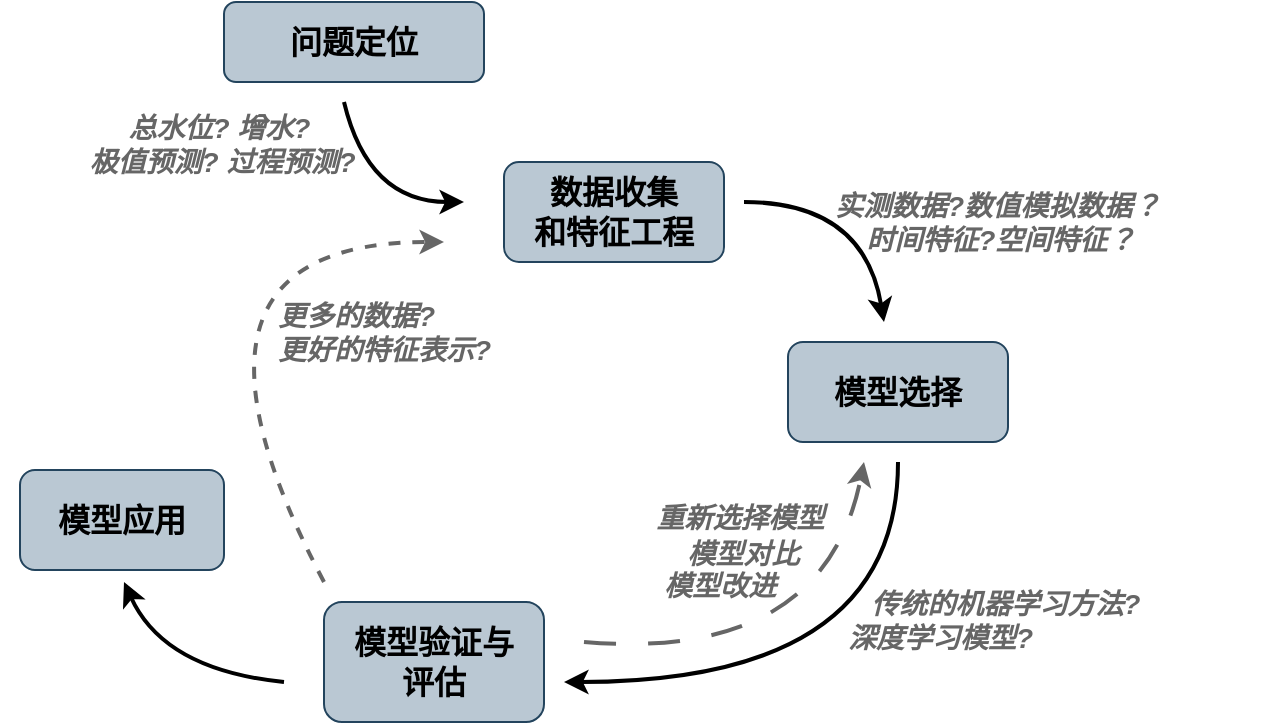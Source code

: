 <mxfile version="24.2.7" type="github">
  <diagram name="第 1 页" id="3svByG2aPvppk6w5p1OH">
    <mxGraphModel dx="-1687" dy="420" grid="1" gridSize="10" guides="1" tooltips="1" connect="1" arrows="1" fold="1" page="1" pageScale="1" pageWidth="827" pageHeight="1169" math="0" shadow="0">
      <root>
        <mxCell id="0" />
        <mxCell id="1" parent="0" />
        <mxCell id="7o5RjZz1W28GRW-e-sWS-1" value="&lt;p style=&quot;margin-top: 0pt; margin-bottom: 0pt; margin-left: 0in; direction: ltr; unicode-bidi: embed; word-break: normal;&quot;&gt;&lt;b&gt;&lt;font style=&quot;font-size: 16px;&quot;&gt;问题定位&lt;/font&gt;&lt;/b&gt;&lt;/p&gt;" style="rounded=1;whiteSpace=wrap;html=1;fontFamily=Helvetica;fillColor=#bac8d3;strokeColor=#23445d;" vertex="1" parent="1">
          <mxGeometry x="2752" y="370" width="130" height="40" as="geometry" />
        </mxCell>
        <mxCell id="7o5RjZz1W28GRW-e-sWS-2" value="&lt;p style=&quot;margin-top: 0pt; margin-bottom: 0pt; margin-left: 0in; direction: ltr; unicode-bidi: embed; word-break: normal; font-size: 16px;&quot;&gt;&lt;font style=&quot;font-size: 16px;&quot;&gt;&lt;b style=&quot;&quot;&gt;数据收集&lt;/b&gt;&lt;/font&gt;&lt;/p&gt;&lt;p style=&quot;margin-top: 0pt; margin-bottom: 0pt; margin-left: 0in; direction: ltr; unicode-bidi: embed; word-break: normal; font-size: 16px;&quot;&gt;&lt;font style=&quot;font-size: 16px;&quot;&gt;&lt;b style=&quot;&quot;&gt;和特征工程&lt;/b&gt;&lt;/font&gt;&lt;/p&gt;" style="rounded=1;whiteSpace=wrap;html=1;fontFamily=Helvetica;fillColor=#bac8d3;strokeColor=#23445d;" vertex="1" parent="1">
          <mxGeometry x="2892" y="450" width="110" height="50" as="geometry" />
        </mxCell>
        <mxCell id="7o5RjZz1W28GRW-e-sWS-3" value="&lt;p style=&quot;margin-top: 0pt; margin-bottom: 0pt; margin-left: 0in; direction: ltr; unicode-bidi: embed; word-break: normal;&quot;&gt;&lt;font size=&quot;1&quot;&gt;&lt;b style=&quot;font-size: 16px;&quot;&gt;模型选择&lt;/b&gt;&lt;/font&gt;&lt;/p&gt;" style="rounded=1;whiteSpace=wrap;html=1;fontFamily=Helvetica;fillColor=#bac8d3;strokeColor=#23445d;" vertex="1" parent="1">
          <mxGeometry x="3034" y="540" width="110" height="50" as="geometry" />
        </mxCell>
        <mxCell id="7o5RjZz1W28GRW-e-sWS-4" value="&lt;p style=&quot;margin-top: 0pt; margin-bottom: 0pt; margin-left: 0in; direction: ltr; unicode-bidi: embed; word-break: normal;&quot;&gt;&lt;font size=&quot;1&quot;&gt;&lt;b style=&quot;font-size: 16px;&quot;&gt;模型验证与&lt;/b&gt;&lt;/font&gt;&lt;/p&gt;&lt;p style=&quot;margin-top: 0pt; margin-bottom: 0pt; margin-left: 0in; direction: ltr; unicode-bidi: embed; word-break: normal;&quot;&gt;&lt;font size=&quot;1&quot;&gt;&lt;b style=&quot;font-size: 16px;&quot;&gt;评估&lt;/b&gt;&lt;/font&gt;&lt;/p&gt;" style="rounded=1;whiteSpace=wrap;html=1;align=center;fontFamily=Helvetica;fillColor=#bac8d3;strokeColor=#23445d;" vertex="1" parent="1">
          <mxGeometry x="2802" y="670" width="110" height="60" as="geometry" />
        </mxCell>
        <mxCell id="7o5RjZz1W28GRW-e-sWS-5" value="&lt;p style=&quot;margin-top: 0pt; margin-bottom: 0pt; margin-left: 0in; direction: ltr; unicode-bidi: embed; word-break: normal;&quot;&gt;&lt;b&gt;&lt;font style=&quot;font-size: 16px;&quot;&gt;模型应用&lt;/font&gt;&lt;/b&gt;&lt;/p&gt;" style="rounded=1;whiteSpace=wrap;html=1;align=center;fontFamily=Helvetica;fillColor=#bac8d3;strokeColor=#23445d;" vertex="1" parent="1">
          <mxGeometry x="2650" y="604" width="102" height="50" as="geometry" />
        </mxCell>
        <mxCell id="7o5RjZz1W28GRW-e-sWS-6" value="" style="endArrow=classic;html=1;exitX=0.5;exitY=1;exitDx=0;exitDy=0;strokeColor=default;curved=1;strokeWidth=2;" edge="1" parent="1">
          <mxGeometry width="50" height="50" relative="1" as="geometry">
            <mxPoint x="2812" y="420" as="sourcePoint" />
            <mxPoint x="2872" y="470" as="targetPoint" />
            <Array as="points">
              <mxPoint x="2824" y="470" />
            </Array>
          </mxGeometry>
        </mxCell>
        <mxCell id="7o5RjZz1W28GRW-e-sWS-7" value="" style="endArrow=classic;html=1;exitX=0.5;exitY=1;exitDx=0;exitDy=0;strokeColor=default;curved=1;strokeWidth=2;" edge="1" parent="1">
          <mxGeometry width="50" height="50" relative="1" as="geometry">
            <mxPoint x="3012" y="470" as="sourcePoint" />
            <mxPoint x="3082" y="530" as="targetPoint" />
            <Array as="points">
              <mxPoint x="3072" y="470" />
            </Array>
          </mxGeometry>
        </mxCell>
        <mxCell id="7o5RjZz1W28GRW-e-sWS-8" value="" style="endArrow=classic;html=1;exitX=0.5;exitY=1;exitDx=0;exitDy=0;curved=1;strokeWidth=2;" edge="1" parent="1">
          <mxGeometry width="50" height="50" relative="1" as="geometry">
            <mxPoint x="3089" y="600" as="sourcePoint" />
            <mxPoint x="2922" y="710" as="targetPoint" />
            <Array as="points">
              <mxPoint x="3089" y="710" />
            </Array>
          </mxGeometry>
        </mxCell>
        <mxCell id="7o5RjZz1W28GRW-e-sWS-9" value="&lt;font style=&quot;font-size: 14px;&quot;&gt;&lt;b&gt;&amp;nbsp; &amp;nbsp; &lt;span style=&quot;white-space: pre;&quot;&gt;&#x9;&lt;/span&gt;&lt;span style=&quot;white-space: pre;&quot;&gt;&#x9;&lt;/span&gt;总水位? 增水?&lt;br style=&quot;&quot;&gt;&amp;nbsp; &amp;nbsp; &amp;nbsp; &amp;nbsp; &amp;nbsp; &amp;nbsp;极值预测? 过程预测? &lt;br style=&quot;&quot;&gt;&amp;nbsp; &amp;nbsp; &amp;nbsp; &amp;nbsp; &amp;nbsp; &amp;nbsp; &amp;nbsp;&lt;/b&gt;&lt;/font&gt;" style="text;html=1;strokeColor=none;fillColor=none;align=left;verticalAlign=middle;whiteSpace=wrap;rounded=0;fontFamily=Helvetica;fontStyle=2;fontColor=#666666;fontSize=12;" vertex="1" parent="1">
          <mxGeometry x="2640" y="430" width="230" height="40" as="geometry" />
        </mxCell>
        <mxCell id="7o5RjZz1W28GRW-e-sWS-10" value="" style="endArrow=classic;html=1;curved=1;dashed=1;dashPattern=8 8;strokeWidth=2;strokeColor=#666666;" edge="1" parent="1">
          <mxGeometry width="50" height="50" relative="1" as="geometry">
            <mxPoint x="2932" y="690" as="sourcePoint" />
            <mxPoint x="3072" y="600" as="targetPoint" />
            <Array as="points">
              <mxPoint x="3052" y="700" />
            </Array>
          </mxGeometry>
        </mxCell>
        <mxCell id="7o5RjZz1W28GRW-e-sWS-11" value="&lt;font style=&quot;font-size: 14px;&quot; face=&quot;Helvetica&quot;&gt;&lt;b&gt;更多的数据?&amp;nbsp;&lt;br&gt;更好的特征表示?&lt;/b&gt;&lt;br&gt;&lt;/font&gt;" style="text;html=1;strokeColor=none;fillColor=none;align=left;verticalAlign=middle;whiteSpace=wrap;rounded=0;fontFamily=Times New Roman;fontStyle=2;fontColor=#666666;" vertex="1" parent="1">
          <mxGeometry x="2777" y="510" width="173" height="50" as="geometry" />
        </mxCell>
        <mxCell id="7o5RjZz1W28GRW-e-sWS-12" value="&lt;div style=&quot;font-size: 14px;&quot;&gt;&lt;span style=&quot;font-family: Helvetica; background-color: initial;&quot;&gt;&lt;b style=&quot;&quot;&gt;&lt;font style=&quot;font-size: 14px;&quot;&gt;&amp;nbsp; &amp;nbsp; &amp;nbsp; &amp;nbsp; &amp;nbsp; &amp;nbsp; &amp;nbsp; &amp;nbsp; &amp;nbsp;重新选择模型&lt;/font&gt;&lt;/b&gt;&lt;/span&gt;&lt;/div&gt;&lt;font style=&quot;font-size: 14px;&quot; face=&quot;Helvetica&quot;&gt;&lt;b style=&quot;&quot;&gt;&lt;div style=&quot;&quot;&gt;&lt;span style=&quot;background-color: initial;&quot;&gt;&amp;nbsp; &amp;nbsp; &amp;nbsp; &amp;nbsp; &amp;nbsp; &amp;nbsp; &amp;nbsp; &amp;nbsp; &amp;nbsp; &amp;nbsp; &amp;nbsp;模型对比&lt;/span&gt;&lt;/div&gt;&lt;div style=&quot;&quot;&gt;&lt;span style=&quot;background-color: initial;&quot;&gt;&amp;nbsp; &amp;nbsp; &amp;nbsp; &amp;nbsp; &amp;nbsp; &amp;nbsp; &amp;nbsp; &amp;nbsp; &amp;nbsp; 模型改进&lt;/span&gt;&lt;/div&gt;&lt;/b&gt;&lt;/font&gt;" style="text;html=1;strokeColor=none;fillColor=none;align=left;verticalAlign=middle;whiteSpace=wrap;rounded=0;fontFamily=Times New Roman;fontStyle=2;fontColor=#666666;" vertex="1" parent="1">
          <mxGeometry x="2900" y="620" width="162" height="50" as="geometry" />
        </mxCell>
        <mxCell id="7o5RjZz1W28GRW-e-sWS-13" value="" style="endArrow=classic;html=1;curved=1;dashed=1;strokeWidth=2;strokeColor=#666666;" edge="1" parent="1">
          <mxGeometry width="50" height="50" relative="1" as="geometry">
            <mxPoint x="2802" y="660" as="sourcePoint" />
            <mxPoint x="2862" y="490" as="targetPoint" />
            <Array as="points">
              <mxPoint x="2712" y="490" />
            </Array>
          </mxGeometry>
        </mxCell>
        <mxCell id="7o5RjZz1W28GRW-e-sWS-14" value="" style="endArrow=classic;html=1;curved=1;strokeWidth=2;" edge="1" parent="1">
          <mxGeometry width="50" height="50" relative="1" as="geometry">
            <mxPoint x="2782" y="710" as="sourcePoint" />
            <mxPoint x="2702" y="660" as="targetPoint" />
            <Array as="points">
              <mxPoint x="2722" y="704" />
            </Array>
          </mxGeometry>
        </mxCell>
        <mxCell id="7o5RjZz1W28GRW-e-sWS-15" value="&lt;font style=&quot;font-size: 14px;&quot; face=&quot;Helvetica&quot;&gt;&lt;b&gt;&amp;nbsp; &amp;nbsp;传统的机器学习方法?&amp;nbsp;&lt;br&gt;深度学习模型?&lt;/b&gt;&lt;br&gt;&lt;/font&gt;" style="text;html=1;strokeColor=none;fillColor=none;align=left;verticalAlign=middle;whiteSpace=wrap;rounded=0;fontFamily=Times New Roman;fontStyle=2;fontColor=#666666;" vertex="1" parent="1">
          <mxGeometry x="3062" y="654" width="160" height="50" as="geometry" />
        </mxCell>
        <mxCell id="7o5RjZz1W28GRW-e-sWS-17" value="&lt;b style=&quot;font-size: 14px;&quot;&gt;&amp;nbsp; &amp;nbsp; 实测数据?数值模拟数据？&lt;br&gt;&lt;span style=&quot;white-space: pre;&quot;&gt;&#x9;&lt;/span&gt;时间特征?空间特征？&lt;/b&gt;" style="text;html=1;strokeColor=none;fillColor=none;align=left;verticalAlign=middle;whiteSpace=wrap;rounded=0;fontFamily=Helvetica;fontStyle=2;fontColor=#666666;" vertex="1" parent="1">
          <mxGeometry x="3040" y="460" width="230" height="40" as="geometry" />
        </mxCell>
      </root>
    </mxGraphModel>
  </diagram>
</mxfile>
